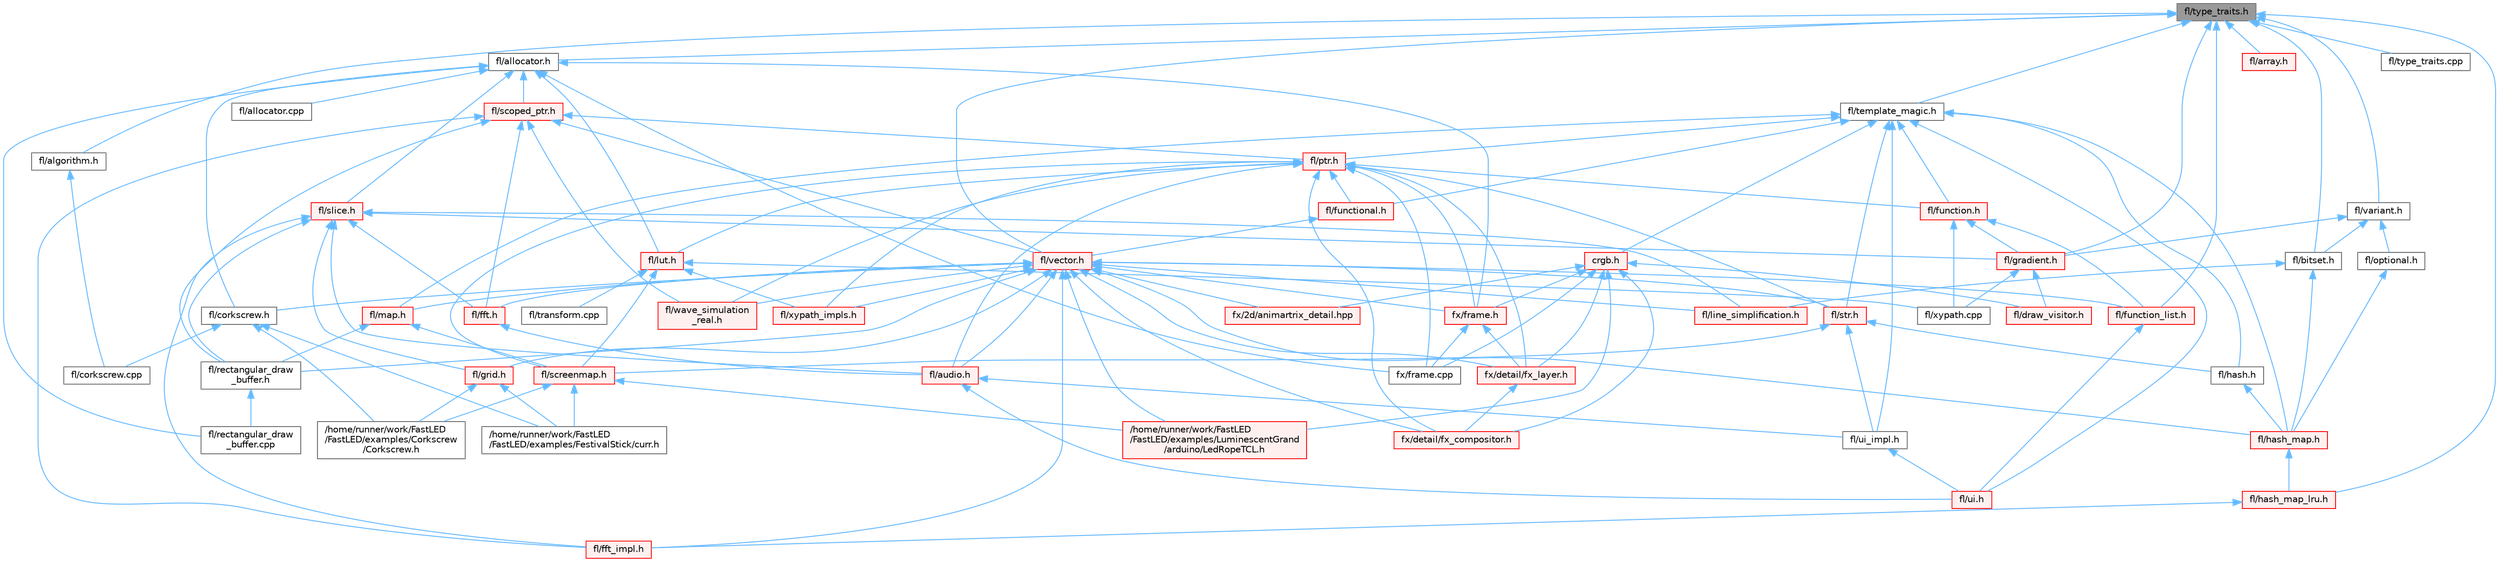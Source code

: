 digraph "fl/type_traits.h"
{
 // INTERACTIVE_SVG=YES
 // LATEX_PDF_SIZE
  bgcolor="transparent";
  edge [fontname=Helvetica,fontsize=10,labelfontname=Helvetica,labelfontsize=10];
  node [fontname=Helvetica,fontsize=10,shape=box,height=0.2,width=0.4];
  Node1 [id="Node000001",label="fl/type_traits.h",height=0.2,width=0.4,color="gray40", fillcolor="grey60", style="filled", fontcolor="black",tooltip=" "];
  Node1 -> Node2 [id="edge1_Node000001_Node000002",dir="back",color="steelblue1",style="solid",tooltip=" "];
  Node2 [id="Node000002",label="fl/algorithm.h",height=0.2,width=0.4,color="grey40", fillcolor="white", style="filled",URL="$df/dd9/algorithm_8h.html",tooltip=" "];
  Node2 -> Node3 [id="edge2_Node000002_Node000003",dir="back",color="steelblue1",style="solid",tooltip=" "];
  Node3 [id="Node000003",label="fl/corkscrew.cpp",height=0.2,width=0.4,color="grey40", fillcolor="white", style="filled",URL="$d3/d9b/corkscrew_8cpp.html",tooltip=" "];
  Node1 -> Node4 [id="edge3_Node000001_Node000004",dir="back",color="steelblue1",style="solid",tooltip=" "];
  Node4 [id="Node000004",label="fl/allocator.h",height=0.2,width=0.4,color="grey40", fillcolor="white", style="filled",URL="$da/da9/allocator_8h.html",tooltip=" "];
  Node4 -> Node5 [id="edge4_Node000004_Node000005",dir="back",color="steelblue1",style="solid",tooltip=" "];
  Node5 [id="Node000005",label="fl/allocator.cpp",height=0.2,width=0.4,color="grey40", fillcolor="white", style="filled",URL="$d6/d89/allocator_8cpp.html",tooltip=" "];
  Node4 -> Node6 [id="edge5_Node000004_Node000006",dir="back",color="steelblue1",style="solid",tooltip=" "];
  Node6 [id="Node000006",label="fl/corkscrew.h",height=0.2,width=0.4,color="grey40", fillcolor="white", style="filled",URL="$d1/dd4/src_2fl_2corkscrew_8h.html",tooltip="Corkscrew projection utilities."];
  Node6 -> Node7 [id="edge6_Node000006_Node000007",dir="back",color="steelblue1",style="solid",tooltip=" "];
  Node7 [id="Node000007",label="/home/runner/work/FastLED\l/FastLED/examples/Corkscrew\l/Corkscrew.h",height=0.2,width=0.4,color="grey40", fillcolor="white", style="filled",URL="$df/d40/examples_2_corkscrew_2corkscrew_8h.html",tooltip=" "];
  Node6 -> Node8 [id="edge7_Node000006_Node000008",dir="back",color="steelblue1",style="solid",tooltip=" "];
  Node8 [id="Node000008",label="/home/runner/work/FastLED\l/FastLED/examples/FestivalStick/curr.h",height=0.2,width=0.4,color="grey40", fillcolor="white", style="filled",URL="$d4/d06/curr_8h.html",tooltip=" "];
  Node6 -> Node3 [id="edge8_Node000006_Node000003",dir="back",color="steelblue1",style="solid",tooltip=" "];
  Node4 -> Node9 [id="edge9_Node000004_Node000009",dir="back",color="steelblue1",style="solid",tooltip=" "];
  Node9 [id="Node000009",label="fl/lut.h",height=0.2,width=0.4,color="red", fillcolor="#FFF0F0", style="filled",URL="$db/d54/lut_8h.html",tooltip=" "];
  Node9 -> Node10 [id="edge10_Node000009_Node000010",dir="back",color="steelblue1",style="solid",tooltip=" "];
  Node10 [id="Node000010",label="fl/screenmap.h",height=0.2,width=0.4,color="red", fillcolor="#FFF0F0", style="filled",URL="$d7/d97/screenmap_8h.html",tooltip=" "];
  Node10 -> Node7 [id="edge11_Node000010_Node000007",dir="back",color="steelblue1",style="solid",tooltip=" "];
  Node10 -> Node8 [id="edge12_Node000010_Node000008",dir="back",color="steelblue1",style="solid",tooltip=" "];
  Node10 -> Node20 [id="edge13_Node000010_Node000020",dir="back",color="steelblue1",style="solid",tooltip=" "];
  Node20 [id="Node000020",label="/home/runner/work/FastLED\l/FastLED/examples/LuminescentGrand\l/arduino/LedRopeTCL.h",height=0.2,width=0.4,color="red", fillcolor="#FFF0F0", style="filled",URL="$d9/d7e/_led_rope_t_c_l_8h.html",tooltip=" "];
  Node9 -> Node164 [id="edge14_Node000009_Node000164",dir="back",color="steelblue1",style="solid",tooltip=" "];
  Node164 [id="Node000164",label="fl/transform.cpp",height=0.2,width=0.4,color="grey40", fillcolor="white", style="filled",URL="$d8/d8c/transform_8cpp.html",tooltip=" "];
  Node9 -> Node171 [id="edge15_Node000009_Node000171",dir="back",color="steelblue1",style="solid",tooltip=" "];
  Node171 [id="Node000171",label="fl/xypath.cpp",height=0.2,width=0.4,color="grey40", fillcolor="white", style="filled",URL="$d4/d78/xypath_8cpp.html",tooltip=" "];
  Node9 -> Node173 [id="edge16_Node000009_Node000173",dir="back",color="steelblue1",style="solid",tooltip=" "];
  Node173 [id="Node000173",label="fl/xypath_impls.h",height=0.2,width=0.4,color="red", fillcolor="#FFF0F0", style="filled",URL="$d8/d5f/xypath__impls_8h.html",tooltip=" "];
  Node4 -> Node222 [id="edge17_Node000004_Node000222",dir="back",color="steelblue1",style="solid",tooltip=" "];
  Node222 [id="Node000222",label="fl/rectangular_draw\l_buffer.cpp",height=0.2,width=0.4,color="grey40", fillcolor="white", style="filled",URL="$d3/d8d/rectangular__draw__buffer_8cpp.html",tooltip=" "];
  Node4 -> Node223 [id="edge18_Node000004_Node000223",dir="back",color="steelblue1",style="solid",tooltip=" "];
  Node223 [id="Node000223",label="fl/scoped_ptr.h",height=0.2,width=0.4,color="red", fillcolor="#FFF0F0", style="filled",URL="$d0/d44/scoped__ptr_8h.html",tooltip=" "];
  Node223 -> Node224 [id="edge19_Node000223_Node000224",dir="back",color="steelblue1",style="solid",tooltip=" "];
  Node224 [id="Node000224",label="fl/fft.h",height=0.2,width=0.4,color="red", fillcolor="#FFF0F0", style="filled",URL="$d7/d76/fft_8h.html",tooltip=" "];
  Node224 -> Node225 [id="edge20_Node000224_Node000225",dir="back",color="steelblue1",style="solid",tooltip=" "];
  Node225 [id="Node000225",label="fl/audio.h",height=0.2,width=0.4,color="red", fillcolor="#FFF0F0", style="filled",URL="$da/d09/audio_8h.html",tooltip=" "];
  Node225 -> Node152 [id="edge21_Node000225_Node000152",dir="back",color="steelblue1",style="solid",tooltip=" "];
  Node152 [id="Node000152",label="fl/ui.h",height=0.2,width=0.4,color="red", fillcolor="#FFF0F0", style="filled",URL="$d9/d3b/ui_8h.html",tooltip=" "];
  Node225 -> Node227 [id="edge22_Node000225_Node000227",dir="back",color="steelblue1",style="solid",tooltip=" "];
  Node227 [id="Node000227",label="fl/ui_impl.h",height=0.2,width=0.4,color="grey40", fillcolor="white", style="filled",URL="$d6/dc0/ui__impl_8h.html",tooltip=" "];
  Node227 -> Node152 [id="edge23_Node000227_Node000152",dir="back",color="steelblue1",style="solid",tooltip=" "];
  Node223 -> Node229 [id="edge24_Node000223_Node000229",dir="back",color="steelblue1",style="solid",tooltip=" "];
  Node229 [id="Node000229",label="fl/fft_impl.h",height=0.2,width=0.4,color="red", fillcolor="#FFF0F0", style="filled",URL="$df/d73/fft__impl_8h.html",tooltip=" "];
  Node223 -> Node230 [id="edge25_Node000223_Node000230",dir="back",color="steelblue1",style="solid",tooltip=" "];
  Node230 [id="Node000230",label="fl/ptr.h",height=0.2,width=0.4,color="red", fillcolor="#FFF0F0", style="filled",URL="$dd/d98/ptr_8h.html",tooltip=" "];
  Node230 -> Node225 [id="edge26_Node000230_Node000225",dir="back",color="steelblue1",style="solid",tooltip=" "];
  Node230 -> Node235 [id="edge27_Node000230_Node000235",dir="back",color="steelblue1",style="solid",tooltip=" "];
  Node235 [id="Node000235",label="fl/function.h",height=0.2,width=0.4,color="red", fillcolor="#FFF0F0", style="filled",URL="$dd/d67/function_8h.html",tooltip=" "];
  Node235 -> Node236 [id="edge28_Node000235_Node000236",dir="back",color="steelblue1",style="solid",tooltip=" "];
  Node236 [id="Node000236",label="fl/function_list.h",height=0.2,width=0.4,color="red", fillcolor="#FFF0F0", style="filled",URL="$d0/d64/function__list_8h.html",tooltip=" "];
  Node236 -> Node152 [id="edge29_Node000236_Node000152",dir="back",color="steelblue1",style="solid",tooltip=" "];
  Node235 -> Node184 [id="edge30_Node000235_Node000184",dir="back",color="steelblue1",style="solid",tooltip=" "];
  Node184 [id="Node000184",label="fl/gradient.h",height=0.2,width=0.4,color="red", fillcolor="#FFF0F0", style="filled",URL="$db/dfe/gradient_8h.html",tooltip=" "];
  Node184 -> Node185 [id="edge31_Node000184_Node000185",dir="back",color="steelblue1",style="solid",tooltip=" "];
  Node185 [id="Node000185",label="fl/draw_visitor.h",height=0.2,width=0.4,color="red", fillcolor="#FFF0F0", style="filled",URL="$d0/d4f/draw__visitor_8h.html",tooltip=" "];
  Node184 -> Node171 [id="edge32_Node000184_Node000171",dir="back",color="steelblue1",style="solid",tooltip=" "];
  Node235 -> Node171 [id="edge33_Node000235_Node000171",dir="back",color="steelblue1",style="solid",tooltip=" "];
  Node230 -> Node237 [id="edge34_Node000230_Node000237",dir="back",color="steelblue1",style="solid",tooltip=" "];
  Node237 [id="Node000237",label="fl/functional.h",height=0.2,width=0.4,color="red", fillcolor="#FFF0F0", style="filled",URL="$d8/dea/functional_8h.html",tooltip=" "];
  Node237 -> Node239 [id="edge35_Node000237_Node000239",dir="back",color="steelblue1",style="solid",tooltip=" "];
  Node239 [id="Node000239",label="fl/vector.h",height=0.2,width=0.4,color="red", fillcolor="#FFF0F0", style="filled",URL="$d6/d68/vector_8h.html",tooltip=" "];
  Node239 -> Node20 [id="edge36_Node000239_Node000020",dir="back",color="steelblue1",style="solid",tooltip=" "];
  Node239 -> Node225 [id="edge37_Node000239_Node000225",dir="back",color="steelblue1",style="solid",tooltip=" "];
  Node239 -> Node6 [id="edge38_Node000239_Node000006",dir="back",color="steelblue1",style="solid",tooltip=" "];
  Node239 -> Node224 [id="edge39_Node000239_Node000224",dir="back",color="steelblue1",style="solid",tooltip=" "];
  Node239 -> Node229 [id="edge40_Node000239_Node000229",dir="back",color="steelblue1",style="solid",tooltip=" "];
  Node239 -> Node236 [id="edge41_Node000239_Node000236",dir="back",color="steelblue1",style="solid",tooltip=" "];
  Node239 -> Node240 [id="edge42_Node000239_Node000240",dir="back",color="steelblue1",style="solid",tooltip=" "];
  Node240 [id="Node000240",label="fl/grid.h",height=0.2,width=0.4,color="red", fillcolor="#FFF0F0", style="filled",URL="$da/d15/grid_8h.html",tooltip=" "];
  Node240 -> Node7 [id="edge43_Node000240_Node000007",dir="back",color="steelblue1",style="solid",tooltip=" "];
  Node240 -> Node8 [id="edge44_Node000240_Node000008",dir="back",color="steelblue1",style="solid",tooltip=" "];
  Node239 -> Node241 [id="edge45_Node000239_Node000241",dir="back",color="steelblue1",style="solid",tooltip=" "];
  Node241 [id="Node000241",label="fl/hash_map.h",height=0.2,width=0.4,color="red", fillcolor="#FFF0F0", style="filled",URL="$d6/d13/hash__map_8h.html",tooltip=" "];
  Node241 -> Node242 [id="edge46_Node000241_Node000242",dir="back",color="steelblue1",style="solid",tooltip=" "];
  Node242 [id="Node000242",label="fl/hash_map_lru.h",height=0.2,width=0.4,color="red", fillcolor="#FFF0F0", style="filled",URL="$dd/d0c/hash__map__lru_8h.html",tooltip=" "];
  Node242 -> Node229 [id="edge47_Node000242_Node000229",dir="back",color="steelblue1",style="solid",tooltip=" "];
  Node239 -> Node244 [id="edge48_Node000239_Node000244",dir="back",color="steelblue1",style="solid",tooltip=" "];
  Node244 [id="Node000244",label="fl/line_simplification.h",height=0.2,width=0.4,color="red", fillcolor="#FFF0F0", style="filled",URL="$d8/da7/line__simplification_8h.html",tooltip=" "];
  Node239 -> Node246 [id="edge49_Node000239_Node000246",dir="back",color="steelblue1",style="solid",tooltip=" "];
  Node246 [id="Node000246",label="fl/map.h",height=0.2,width=0.4,color="red", fillcolor="#FFF0F0", style="filled",URL="$dc/db7/map_8h.html",tooltip=" "];
  Node246 -> Node247 [id="edge50_Node000246_Node000247",dir="back",color="steelblue1",style="solid",tooltip=" "];
  Node247 [id="Node000247",label="fl/rectangular_draw\l_buffer.h",height=0.2,width=0.4,color="grey40", fillcolor="white", style="filled",URL="$d9/df3/rectangular__draw__buffer_8h.html",tooltip=" "];
  Node247 -> Node222 [id="edge51_Node000247_Node000222",dir="back",color="steelblue1",style="solid",tooltip=" "];
  Node246 -> Node10 [id="edge52_Node000246_Node000010",dir="back",color="steelblue1",style="solid",tooltip=" "];
  Node239 -> Node247 [id="edge53_Node000239_Node000247",dir="back",color="steelblue1",style="solid",tooltip=" "];
  Node239 -> Node249 [id="edge54_Node000239_Node000249",dir="back",color="steelblue1",style="solid",tooltip=" "];
  Node249 [id="Node000249",label="fl/str.h",height=0.2,width=0.4,color="red", fillcolor="#FFF0F0", style="filled",URL="$d1/d93/str_8h.html",tooltip=" "];
  Node249 -> Node250 [id="edge55_Node000249_Node000250",dir="back",color="steelblue1",style="solid",tooltip=" "];
  Node250 [id="Node000250",label="fl/hash.h",height=0.2,width=0.4,color="grey40", fillcolor="white", style="filled",URL="$db/dfb/hash_8h.html",tooltip=" "];
  Node250 -> Node241 [id="edge56_Node000250_Node000241",dir="back",color="steelblue1",style="solid",tooltip=" "];
  Node249 -> Node10 [id="edge57_Node000249_Node000010",dir="back",color="steelblue1",style="solid",tooltip=" "];
  Node249 -> Node227 [id="edge58_Node000249_Node000227",dir="back",color="steelblue1",style="solid",tooltip=" "];
  Node239 -> Node204 [id="edge59_Node000239_Node000204",dir="back",color="steelblue1",style="solid",tooltip=" "];
  Node204 [id="Node000204",label="fl/wave_simulation\l_real.h",height=0.2,width=0.4,color="red", fillcolor="#FFF0F0", style="filled",URL="$dd/d8e/wave__simulation__real_8h.html",tooltip=" "];
  Node239 -> Node173 [id="edge60_Node000239_Node000173",dir="back",color="steelblue1",style="solid",tooltip=" "];
  Node239 -> Node278 [id="edge61_Node000239_Node000278",dir="back",color="steelblue1",style="solid",tooltip=" "];
  Node278 [id="Node000278",label="fx/2d/animartrix_detail.hpp",height=0.2,width=0.4,color="red", fillcolor="#FFF0F0", style="filled",URL="$d3/d3b/animartrix__detail_8hpp.html",tooltip=" "];
  Node239 -> Node210 [id="edge62_Node000239_Node000210",dir="back",color="steelblue1",style="solid",tooltip=" "];
  Node210 [id="Node000210",label="fx/detail/fx_compositor.h",height=0.2,width=0.4,color="red", fillcolor="#FFF0F0", style="filled",URL="$d5/d6b/fx__compositor_8h.html",tooltip=" "];
  Node239 -> Node209 [id="edge63_Node000239_Node000209",dir="back",color="steelblue1",style="solid",tooltip=" "];
  Node209 [id="Node000209",label="fx/detail/fx_layer.h",height=0.2,width=0.4,color="red", fillcolor="#FFF0F0", style="filled",URL="$d7/d2f/fx__layer_8h.html",tooltip=" "];
  Node209 -> Node210 [id="edge64_Node000209_Node000210",dir="back",color="steelblue1",style="solid",tooltip=" "];
  Node239 -> Node208 [id="edge65_Node000239_Node000208",dir="back",color="steelblue1",style="solid",tooltip=" "];
  Node208 [id="Node000208",label="fx/frame.h",height=0.2,width=0.4,color="red", fillcolor="#FFF0F0", style="filled",URL="$df/d7d/frame_8h.html",tooltip=" "];
  Node208 -> Node209 [id="edge66_Node000208_Node000209",dir="back",color="steelblue1",style="solid",tooltip=" "];
  Node208 -> Node207 [id="edge67_Node000208_Node000207",dir="back",color="steelblue1",style="solid",tooltip=" "];
  Node207 [id="Node000207",label="fx/frame.cpp",height=0.2,width=0.4,color="grey40", fillcolor="white", style="filled",URL="$da/d14/frame_8cpp.html",tooltip=" "];
  Node230 -> Node9 [id="edge68_Node000230_Node000009",dir="back",color="steelblue1",style="solid",tooltip=" "];
  Node230 -> Node10 [id="edge69_Node000230_Node000010",dir="back",color="steelblue1",style="solid",tooltip=" "];
  Node230 -> Node249 [id="edge70_Node000230_Node000249",dir="back",color="steelblue1",style="solid",tooltip=" "];
  Node230 -> Node204 [id="edge71_Node000230_Node000204",dir="back",color="steelblue1",style="solid",tooltip=" "];
  Node230 -> Node173 [id="edge72_Node000230_Node000173",dir="back",color="steelblue1",style="solid",tooltip=" "];
  Node230 -> Node210 [id="edge73_Node000230_Node000210",dir="back",color="steelblue1",style="solid",tooltip=" "];
  Node230 -> Node209 [id="edge74_Node000230_Node000209",dir="back",color="steelblue1",style="solid",tooltip=" "];
  Node230 -> Node207 [id="edge75_Node000230_Node000207",dir="back",color="steelblue1",style="solid",tooltip=" "];
  Node230 -> Node208 [id="edge76_Node000230_Node000208",dir="back",color="steelblue1",style="solid",tooltip=" "];
  Node223 -> Node247 [id="edge77_Node000223_Node000247",dir="back",color="steelblue1",style="solid",tooltip=" "];
  Node223 -> Node239 [id="edge78_Node000223_Node000239",dir="back",color="steelblue1",style="solid",tooltip=" "];
  Node223 -> Node204 [id="edge79_Node000223_Node000204",dir="back",color="steelblue1",style="solid",tooltip=" "];
  Node4 -> Node282 [id="edge80_Node000004_Node000282",dir="back",color="steelblue1",style="solid",tooltip=" "];
  Node282 [id="Node000282",label="fl/slice.h",height=0.2,width=0.4,color="red", fillcolor="#FFF0F0", style="filled",URL="$d0/d48/slice_8h.html",tooltip=" "];
  Node282 -> Node225 [id="edge81_Node000282_Node000225",dir="back",color="steelblue1",style="solid",tooltip=" "];
  Node282 -> Node224 [id="edge82_Node000282_Node000224",dir="back",color="steelblue1",style="solid",tooltip=" "];
  Node282 -> Node229 [id="edge83_Node000282_Node000229",dir="back",color="steelblue1",style="solid",tooltip=" "];
  Node282 -> Node184 [id="edge84_Node000282_Node000184",dir="back",color="steelblue1",style="solid",tooltip=" "];
  Node282 -> Node240 [id="edge85_Node000282_Node000240",dir="back",color="steelblue1",style="solid",tooltip=" "];
  Node282 -> Node244 [id="edge86_Node000282_Node000244",dir="back",color="steelblue1",style="solid",tooltip=" "];
  Node282 -> Node247 [id="edge87_Node000282_Node000247",dir="back",color="steelblue1",style="solid",tooltip=" "];
  Node4 -> Node207 [id="edge88_Node000004_Node000207",dir="back",color="steelblue1",style="solid",tooltip=" "];
  Node4 -> Node208 [id="edge89_Node000004_Node000208",dir="back",color="steelblue1",style="solid",tooltip=" "];
  Node1 -> Node256 [id="edge90_Node000001_Node000256",dir="back",color="steelblue1",style="solid",tooltip=" "];
  Node256 [id="Node000256",label="fl/array.h",height=0.2,width=0.4,color="red", fillcolor="#FFF0F0", style="filled",URL="$db/d63/array_8h.html",tooltip=" "];
  Node1 -> Node258 [id="edge91_Node000001_Node000258",dir="back",color="steelblue1",style="solid",tooltip=" "];
  Node258 [id="Node000258",label="fl/bitset.h",height=0.2,width=0.4,color="grey40", fillcolor="white", style="filled",URL="$d1/d69/bitset_8h.html",tooltip=" "];
  Node258 -> Node241 [id="edge92_Node000258_Node000241",dir="back",color="steelblue1",style="solid",tooltip=" "];
  Node258 -> Node244 [id="edge93_Node000258_Node000244",dir="back",color="steelblue1",style="solid",tooltip=" "];
  Node1 -> Node236 [id="edge94_Node000001_Node000236",dir="back",color="steelblue1",style="solid",tooltip=" "];
  Node1 -> Node184 [id="edge95_Node000001_Node000184",dir="back",color="steelblue1",style="solid",tooltip=" "];
  Node1 -> Node242 [id="edge96_Node000001_Node000242",dir="back",color="steelblue1",style="solid",tooltip=" "];
  Node1 -> Node283 [id="edge97_Node000001_Node000283",dir="back",color="steelblue1",style="solid",tooltip=" "];
  Node283 [id="Node000283",label="fl/template_magic.h",height=0.2,width=0.4,color="grey40", fillcolor="white", style="filled",URL="$d8/d0c/template__magic_8h.html",tooltip=" "];
  Node283 -> Node284 [id="edge98_Node000283_Node000284",dir="back",color="steelblue1",style="solid",tooltip=" "];
  Node284 [id="Node000284",label="crgb.h",height=0.2,width=0.4,color="red", fillcolor="#FFF0F0", style="filled",URL="$db/dd1/crgb_8h.html",tooltip="Defines the red, green, and blue (RGB) pixel struct."];
  Node284 -> Node20 [id="edge99_Node000284_Node000020",dir="back",color="steelblue1",style="solid",tooltip=" "];
  Node284 -> Node185 [id="edge100_Node000284_Node000185",dir="back",color="steelblue1",style="solid",tooltip=" "];
  Node284 -> Node278 [id="edge101_Node000284_Node000278",dir="back",color="steelblue1",style="solid",tooltip=" "];
  Node284 -> Node210 [id="edge102_Node000284_Node000210",dir="back",color="steelblue1",style="solid",tooltip=" "];
  Node284 -> Node209 [id="edge103_Node000284_Node000209",dir="back",color="steelblue1",style="solid",tooltip=" "];
  Node284 -> Node207 [id="edge104_Node000284_Node000207",dir="back",color="steelblue1",style="solid",tooltip=" "];
  Node284 -> Node208 [id="edge105_Node000284_Node000208",dir="back",color="steelblue1",style="solid",tooltip=" "];
  Node283 -> Node235 [id="edge106_Node000283_Node000235",dir="back",color="steelblue1",style="solid",tooltip=" "];
  Node283 -> Node237 [id="edge107_Node000283_Node000237",dir="back",color="steelblue1",style="solid",tooltip=" "];
  Node283 -> Node250 [id="edge108_Node000283_Node000250",dir="back",color="steelblue1",style="solid",tooltip=" "];
  Node283 -> Node241 [id="edge109_Node000283_Node000241",dir="back",color="steelblue1",style="solid",tooltip=" "];
  Node283 -> Node246 [id="edge110_Node000283_Node000246",dir="back",color="steelblue1",style="solid",tooltip=" "];
  Node283 -> Node230 [id="edge111_Node000283_Node000230",dir="back",color="steelblue1",style="solid",tooltip=" "];
  Node283 -> Node249 [id="edge112_Node000283_Node000249",dir="back",color="steelblue1",style="solid",tooltip=" "];
  Node283 -> Node152 [id="edge113_Node000283_Node000152",dir="back",color="steelblue1",style="solid",tooltip=" "];
  Node283 -> Node227 [id="edge114_Node000283_Node000227",dir="back",color="steelblue1",style="solid",tooltip=" "];
  Node1 -> Node296 [id="edge115_Node000001_Node000296",dir="back",color="steelblue1",style="solid",tooltip=" "];
  Node296 [id="Node000296",label="fl/type_traits.cpp",height=0.2,width=0.4,color="grey40", fillcolor="white", style="filled",URL="$d8/d33/type__traits_8cpp.html",tooltip=" "];
  Node1 -> Node297 [id="edge116_Node000001_Node000297",dir="back",color="steelblue1",style="solid",tooltip=" "];
  Node297 [id="Node000297",label="fl/variant.h",height=0.2,width=0.4,color="grey40", fillcolor="white", style="filled",URL="$d6/d10/variant_8h.html",tooltip=" "];
  Node297 -> Node258 [id="edge117_Node000297_Node000258",dir="back",color="steelblue1",style="solid",tooltip=" "];
  Node297 -> Node184 [id="edge118_Node000297_Node000184",dir="back",color="steelblue1",style="solid",tooltip=" "];
  Node297 -> Node298 [id="edge119_Node000297_Node000298",dir="back",color="steelblue1",style="solid",tooltip=" "];
  Node298 [id="Node000298",label="fl/optional.h",height=0.2,width=0.4,color="grey40", fillcolor="white", style="filled",URL="$dc/d62/optional_8h.html",tooltip=" "];
  Node298 -> Node241 [id="edge120_Node000298_Node000241",dir="back",color="steelblue1",style="solid",tooltip=" "];
  Node1 -> Node239 [id="edge121_Node000001_Node000239",dir="back",color="steelblue1",style="solid",tooltip=" "];
}
